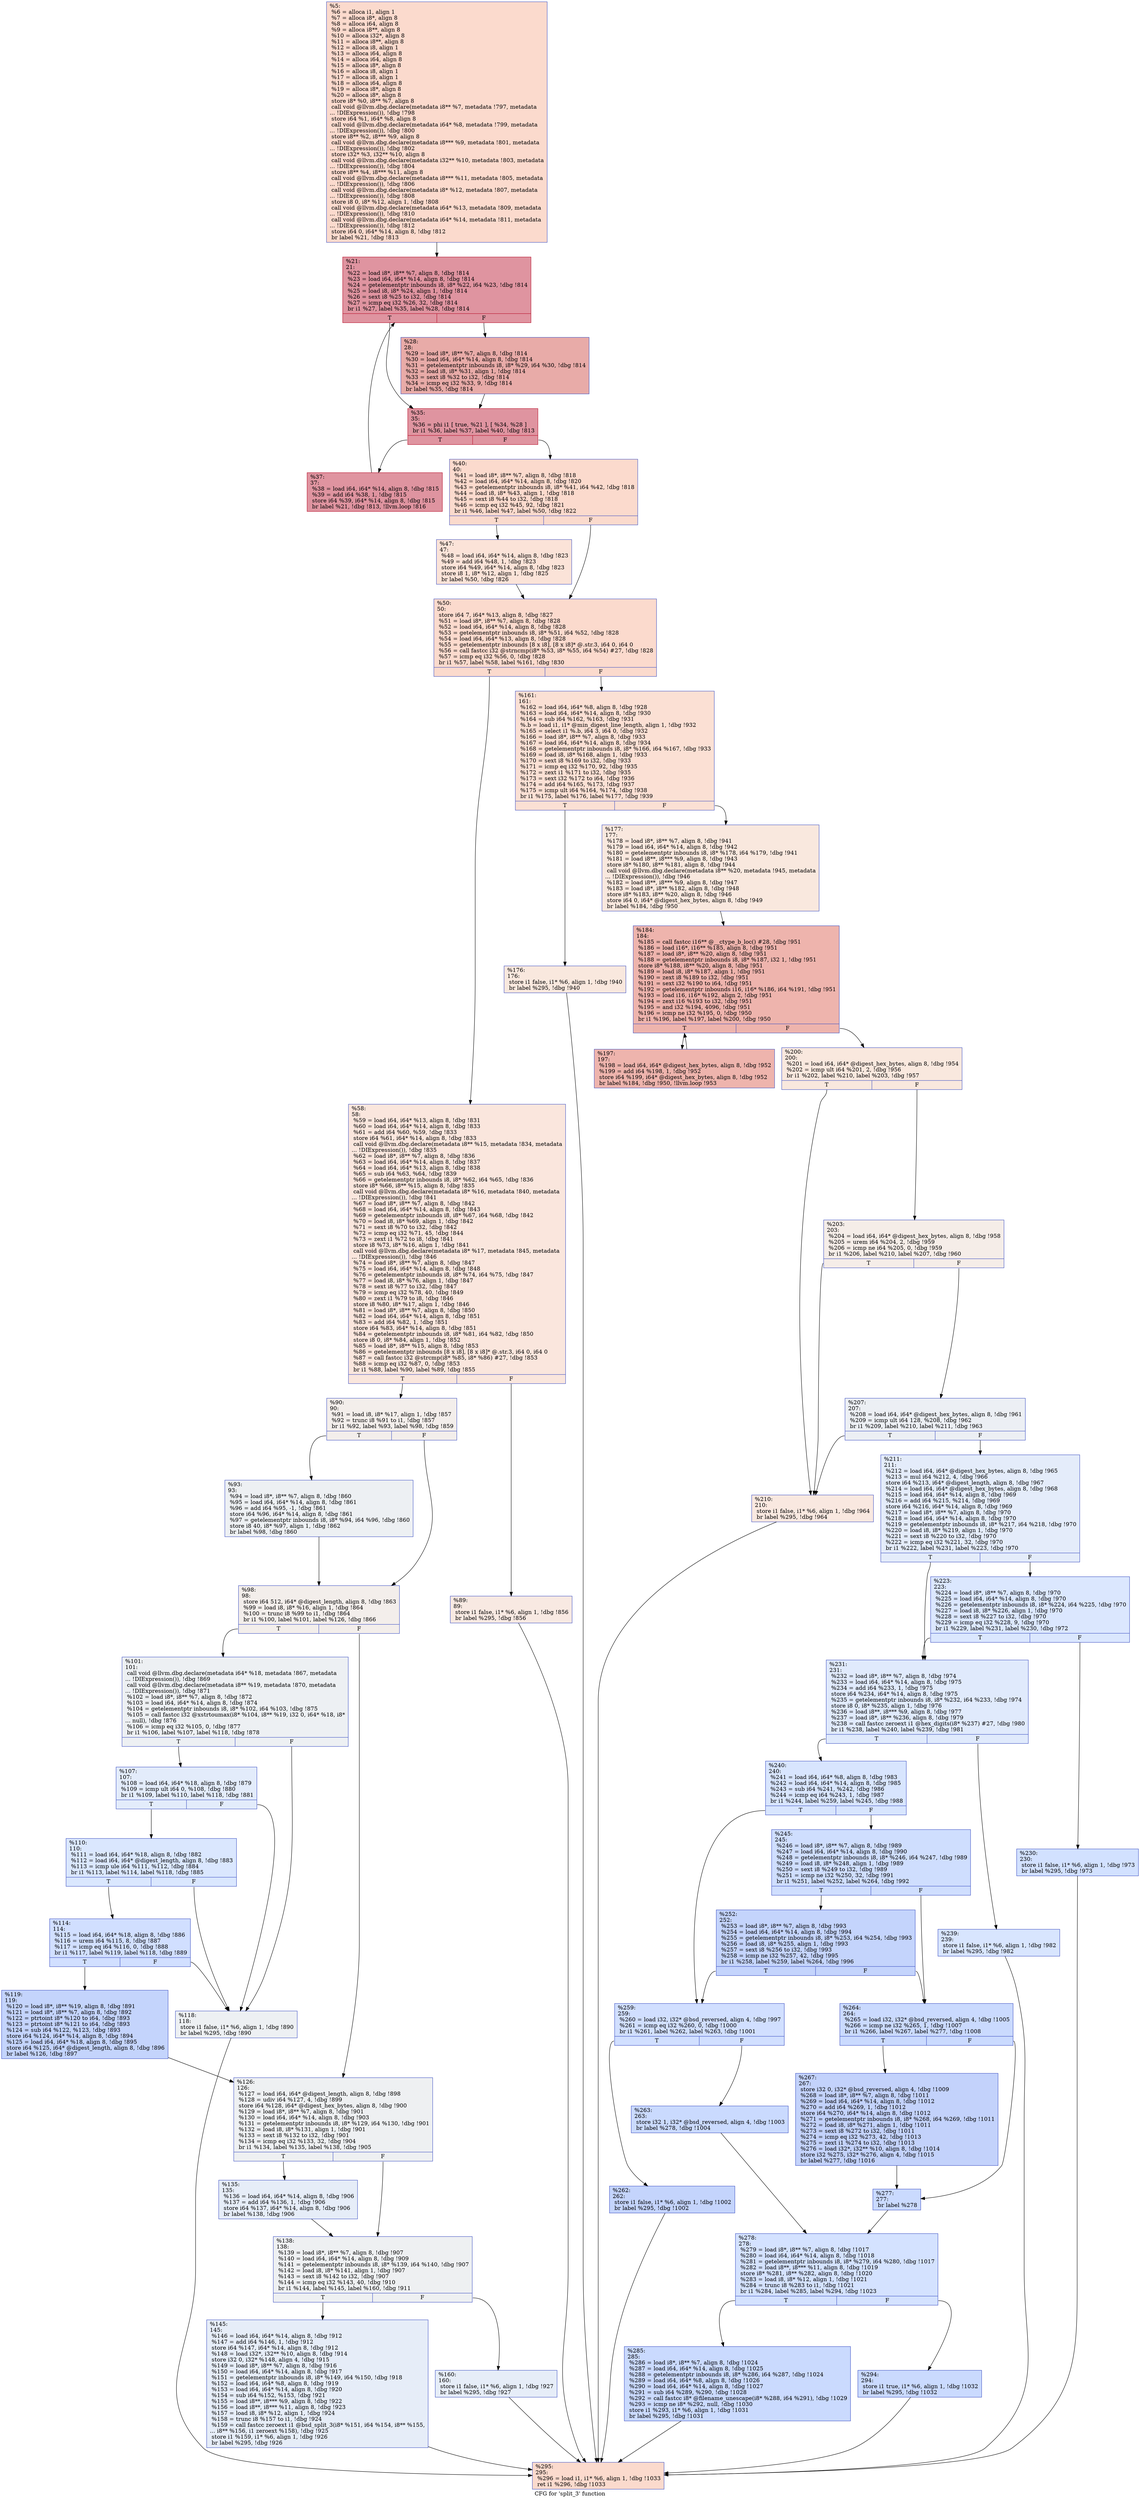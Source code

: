 digraph "CFG for 'split_3' function" {
	label="CFG for 'split_3' function";

	Node0x2064690 [shape=record,color="#3d50c3ff", style=filled, fillcolor="#f7ac8e70",label="{%5:\l  %6 = alloca i1, align 1\l  %7 = alloca i8*, align 8\l  %8 = alloca i64, align 8\l  %9 = alloca i8**, align 8\l  %10 = alloca i32*, align 8\l  %11 = alloca i8**, align 8\l  %12 = alloca i8, align 1\l  %13 = alloca i64, align 8\l  %14 = alloca i64, align 8\l  %15 = alloca i8*, align 8\l  %16 = alloca i8, align 1\l  %17 = alloca i8, align 1\l  %18 = alloca i64, align 8\l  %19 = alloca i8*, align 8\l  %20 = alloca i8*, align 8\l  store i8* %0, i8** %7, align 8\l  call void @llvm.dbg.declare(metadata i8** %7, metadata !797, metadata\l... !DIExpression()), !dbg !798\l  store i64 %1, i64* %8, align 8\l  call void @llvm.dbg.declare(metadata i64* %8, metadata !799, metadata\l... !DIExpression()), !dbg !800\l  store i8** %2, i8*** %9, align 8\l  call void @llvm.dbg.declare(metadata i8*** %9, metadata !801, metadata\l... !DIExpression()), !dbg !802\l  store i32* %3, i32** %10, align 8\l  call void @llvm.dbg.declare(metadata i32** %10, metadata !803, metadata\l... !DIExpression()), !dbg !804\l  store i8** %4, i8*** %11, align 8\l  call void @llvm.dbg.declare(metadata i8*** %11, metadata !805, metadata\l... !DIExpression()), !dbg !806\l  call void @llvm.dbg.declare(metadata i8* %12, metadata !807, metadata\l... !DIExpression()), !dbg !808\l  store i8 0, i8* %12, align 1, !dbg !808\l  call void @llvm.dbg.declare(metadata i64* %13, metadata !809, metadata\l... !DIExpression()), !dbg !810\l  call void @llvm.dbg.declare(metadata i64* %14, metadata !811, metadata\l... !DIExpression()), !dbg !812\l  store i64 0, i64* %14, align 8, !dbg !812\l  br label %21, !dbg !813\l}"];
	Node0x2064690 -> Node0x2328b80;
	Node0x2328b80 [shape=record,color="#b70d28ff", style=filled, fillcolor="#b70d2870",label="{%21:\l21:                                               \l  %22 = load i8*, i8** %7, align 8, !dbg !814\l  %23 = load i64, i64* %14, align 8, !dbg !814\l  %24 = getelementptr inbounds i8, i8* %22, i64 %23, !dbg !814\l  %25 = load i8, i8* %24, align 1, !dbg !814\l  %26 = sext i8 %25 to i32, !dbg !814\l  %27 = icmp eq i32 %26, 32, !dbg !814\l  br i1 %27, label %35, label %28, !dbg !814\l|{<s0>T|<s1>F}}"];
	Node0x2328b80:s0 -> Node0x2328c20;
	Node0x2328b80:s1 -> Node0x2328bd0;
	Node0x2328bd0 [shape=record,color="#3d50c3ff", style=filled, fillcolor="#cc403a70",label="{%28:\l28:                                               \l  %29 = load i8*, i8** %7, align 8, !dbg !814\l  %30 = load i64, i64* %14, align 8, !dbg !814\l  %31 = getelementptr inbounds i8, i8* %29, i64 %30, !dbg !814\l  %32 = load i8, i8* %31, align 1, !dbg !814\l  %33 = sext i8 %32 to i32, !dbg !814\l  %34 = icmp eq i32 %33, 9, !dbg !814\l  br label %35, !dbg !814\l}"];
	Node0x2328bd0 -> Node0x2328c20;
	Node0x2328c20 [shape=record,color="#b70d28ff", style=filled, fillcolor="#b70d2870",label="{%35:\l35:                                               \l  %36 = phi i1 [ true, %21 ], [ %34, %28 ]\l  br i1 %36, label %37, label %40, !dbg !813\l|{<s0>T|<s1>F}}"];
	Node0x2328c20:s0 -> Node0x2328c70;
	Node0x2328c20:s1 -> Node0x2328cc0;
	Node0x2328c70 [shape=record,color="#b70d28ff", style=filled, fillcolor="#b70d2870",label="{%37:\l37:                                               \l  %38 = load i64, i64* %14, align 8, !dbg !815\l  %39 = add i64 %38, 1, !dbg !815\l  store i64 %39, i64* %14, align 8, !dbg !815\l  br label %21, !dbg !813, !llvm.loop !816\l}"];
	Node0x2328c70 -> Node0x2328b80;
	Node0x2328cc0 [shape=record,color="#3d50c3ff", style=filled, fillcolor="#f7ac8e70",label="{%40:\l40:                                               \l  %41 = load i8*, i8** %7, align 8, !dbg !818\l  %42 = load i64, i64* %14, align 8, !dbg !820\l  %43 = getelementptr inbounds i8, i8* %41, i64 %42, !dbg !818\l  %44 = load i8, i8* %43, align 1, !dbg !818\l  %45 = sext i8 %44 to i32, !dbg !818\l  %46 = icmp eq i32 %45, 92, !dbg !821\l  br i1 %46, label %47, label %50, !dbg !822\l|{<s0>T|<s1>F}}"];
	Node0x2328cc0:s0 -> Node0x2328d10;
	Node0x2328cc0:s1 -> Node0x2328d60;
	Node0x2328d10 [shape=record,color="#3d50c3ff", style=filled, fillcolor="#f6bfa670",label="{%47:\l47:                                               \l  %48 = load i64, i64* %14, align 8, !dbg !823\l  %49 = add i64 %48, 1, !dbg !823\l  store i64 %49, i64* %14, align 8, !dbg !823\l  store i8 1, i8* %12, align 1, !dbg !825\l  br label %50, !dbg !826\l}"];
	Node0x2328d10 -> Node0x2328d60;
	Node0x2328d60 [shape=record,color="#3d50c3ff", style=filled, fillcolor="#f7ac8e70",label="{%50:\l50:                                               \l  store i64 7, i64* %13, align 8, !dbg !827\l  %51 = load i8*, i8** %7, align 8, !dbg !828\l  %52 = load i64, i64* %14, align 8, !dbg !828\l  %53 = getelementptr inbounds i8, i8* %51, i64 %52, !dbg !828\l  %54 = load i64, i64* %13, align 8, !dbg !828\l  %55 = getelementptr inbounds [8 x i8], [8 x i8]* @.str.3, i64 0, i64 0\l  %56 = call fastcc i32 @strncmp(i8* %53, i8* %55, i64 %54) #27, !dbg !828\l  %57 = icmp eq i32 %56, 0, !dbg !828\l  br i1 %57, label %58, label %161, !dbg !830\l|{<s0>T|<s1>F}}"];
	Node0x2328d60:s0 -> Node0x2328db0;
	Node0x2328d60:s1 -> Node0x23292b0;
	Node0x2328db0 [shape=record,color="#3d50c3ff", style=filled, fillcolor="#f3c7b170",label="{%58:\l58:                                               \l  %59 = load i64, i64* %13, align 8, !dbg !831\l  %60 = load i64, i64* %14, align 8, !dbg !833\l  %61 = add i64 %60, %59, !dbg !833\l  store i64 %61, i64* %14, align 8, !dbg !833\l  call void @llvm.dbg.declare(metadata i8** %15, metadata !834, metadata\l... !DIExpression()), !dbg !835\l  %62 = load i8*, i8** %7, align 8, !dbg !836\l  %63 = load i64, i64* %14, align 8, !dbg !837\l  %64 = load i64, i64* %13, align 8, !dbg !838\l  %65 = sub i64 %63, %64, !dbg !839\l  %66 = getelementptr inbounds i8, i8* %62, i64 %65, !dbg !836\l  store i8* %66, i8** %15, align 8, !dbg !835\l  call void @llvm.dbg.declare(metadata i8* %16, metadata !840, metadata\l... !DIExpression()), !dbg !841\l  %67 = load i8*, i8** %7, align 8, !dbg !842\l  %68 = load i64, i64* %14, align 8, !dbg !843\l  %69 = getelementptr inbounds i8, i8* %67, i64 %68, !dbg !842\l  %70 = load i8, i8* %69, align 1, !dbg !842\l  %71 = sext i8 %70 to i32, !dbg !842\l  %72 = icmp eq i32 %71, 45, !dbg !844\l  %73 = zext i1 %72 to i8, !dbg !841\l  store i8 %73, i8* %16, align 1, !dbg !841\l  call void @llvm.dbg.declare(metadata i8* %17, metadata !845, metadata\l... !DIExpression()), !dbg !846\l  %74 = load i8*, i8** %7, align 8, !dbg !847\l  %75 = load i64, i64* %14, align 8, !dbg !848\l  %76 = getelementptr inbounds i8, i8* %74, i64 %75, !dbg !847\l  %77 = load i8, i8* %76, align 1, !dbg !847\l  %78 = sext i8 %77 to i32, !dbg !847\l  %79 = icmp eq i32 %78, 40, !dbg !849\l  %80 = zext i1 %79 to i8, !dbg !846\l  store i8 %80, i8* %17, align 1, !dbg !846\l  %81 = load i8*, i8** %7, align 8, !dbg !850\l  %82 = load i64, i64* %14, align 8, !dbg !851\l  %83 = add i64 %82, 1, !dbg !851\l  store i64 %83, i64* %14, align 8, !dbg !851\l  %84 = getelementptr inbounds i8, i8* %81, i64 %82, !dbg !850\l  store i8 0, i8* %84, align 1, !dbg !852\l  %85 = load i8*, i8** %15, align 8, !dbg !853\l  %86 = getelementptr inbounds [8 x i8], [8 x i8]* @.str.3, i64 0, i64 0\l  %87 = call fastcc i32 @strcmp(i8* %85, i8* %86) #27, !dbg !853\l  %88 = icmp eq i32 %87, 0, !dbg !853\l  br i1 %88, label %90, label %89, !dbg !855\l|{<s0>T|<s1>F}}"];
	Node0x2328db0:s0 -> Node0x2328e50;
	Node0x2328db0:s1 -> Node0x2328e00;
	Node0x2328e00 [shape=record,color="#3d50c3ff", style=filled, fillcolor="#efcebd70",label="{%89:\l89:                                               \l  store i1 false, i1* %6, align 1, !dbg !856\l  br label %295, !dbg !856\l}"];
	Node0x2328e00 -> Node0x2329ad0;
	Node0x2328e50 [shape=record,color="#3d50c3ff", style=filled, fillcolor="#e5d8d170",label="{%90:\l90:                                               \l  %91 = load i8, i8* %17, align 1, !dbg !857\l  %92 = trunc i8 %91 to i1, !dbg !857\l  br i1 %92, label %93, label %98, !dbg !859\l|{<s0>T|<s1>F}}"];
	Node0x2328e50:s0 -> Node0x2328ea0;
	Node0x2328e50:s1 -> Node0x2328ef0;
	Node0x2328ea0 [shape=record,color="#3d50c3ff", style=filled, fillcolor="#d6dce470",label="{%93:\l93:                                               \l  %94 = load i8*, i8** %7, align 8, !dbg !860\l  %95 = load i64, i64* %14, align 8, !dbg !861\l  %96 = add i64 %95, -1, !dbg !861\l  store i64 %96, i64* %14, align 8, !dbg !861\l  %97 = getelementptr inbounds i8, i8* %94, i64 %96, !dbg !860\l  store i8 40, i8* %97, align 1, !dbg !862\l  br label %98, !dbg !860\l}"];
	Node0x2328ea0 -> Node0x2328ef0;
	Node0x2328ef0 [shape=record,color="#3d50c3ff", style=filled, fillcolor="#e5d8d170",label="{%98:\l98:                                               \l  store i64 512, i64* @digest_length, align 8, !dbg !863\l  %99 = load i8, i8* %16, align 1, !dbg !864\l  %100 = trunc i8 %99 to i1, !dbg !864\l  br i1 %100, label %101, label %126, !dbg !866\l|{<s0>T|<s1>F}}"];
	Node0x2328ef0:s0 -> Node0x2328f40;
	Node0x2328ef0:s1 -> Node0x2329120;
	Node0x2328f40 [shape=record,color="#3d50c3ff", style=filled, fillcolor="#d6dce470",label="{%101:\l101:                                              \l  call void @llvm.dbg.declare(metadata i64* %18, metadata !867, metadata\l... !DIExpression()), !dbg !869\l  call void @llvm.dbg.declare(metadata i8** %19, metadata !870, metadata\l... !DIExpression()), !dbg !871\l  %102 = load i8*, i8** %7, align 8, !dbg !872\l  %103 = load i64, i64* %14, align 8, !dbg !874\l  %104 = getelementptr inbounds i8, i8* %102, i64 %103, !dbg !875\l  %105 = call fastcc i32 @xstrtoumax(i8* %104, i8** %19, i32 0, i64* %18, i8*\l... null), !dbg !876\l  %106 = icmp eq i32 %105, 0, !dbg !877\l  br i1 %106, label %107, label %118, !dbg !878\l|{<s0>T|<s1>F}}"];
	Node0x2328f40:s0 -> Node0x2328f90;
	Node0x2328f40:s1 -> Node0x2329080;
	Node0x2328f90 [shape=record,color="#3d50c3ff", style=filled, fillcolor="#bfd3f670",label="{%107:\l107:                                              \l  %108 = load i64, i64* %18, align 8, !dbg !879\l  %109 = icmp ult i64 0, %108, !dbg !880\l  br i1 %109, label %110, label %118, !dbg !881\l|{<s0>T|<s1>F}}"];
	Node0x2328f90:s0 -> Node0x2328fe0;
	Node0x2328f90:s1 -> Node0x2329080;
	Node0x2328fe0 [shape=record,color="#3d50c3ff", style=filled, fillcolor="#abc8fd70",label="{%110:\l110:                                              \l  %111 = load i64, i64* %18, align 8, !dbg !882\l  %112 = load i64, i64* @digest_length, align 8, !dbg !883\l  %113 = icmp ule i64 %111, %112, !dbg !884\l  br i1 %113, label %114, label %118, !dbg !885\l|{<s0>T|<s1>F}}"];
	Node0x2328fe0:s0 -> Node0x2329030;
	Node0x2328fe0:s1 -> Node0x2329080;
	Node0x2329030 [shape=record,color="#3d50c3ff", style=filled, fillcolor="#96b7ff70",label="{%114:\l114:                                              \l  %115 = load i64, i64* %18, align 8, !dbg !886\l  %116 = urem i64 %115, 8, !dbg !887\l  %117 = icmp eq i64 %116, 0, !dbg !888\l  br i1 %117, label %119, label %118, !dbg !889\l|{<s0>T|<s1>F}}"];
	Node0x2329030:s0 -> Node0x23290d0;
	Node0x2329030:s1 -> Node0x2329080;
	Node0x2329080 [shape=record,color="#3d50c3ff", style=filled, fillcolor="#d6dce470",label="{%118:\l118:                                              \l  store i1 false, i1* %6, align 1, !dbg !890\l  br label %295, !dbg !890\l}"];
	Node0x2329080 -> Node0x2329ad0;
	Node0x23290d0 [shape=record,color="#3d50c3ff", style=filled, fillcolor="#7a9df870",label="{%119:\l119:                                              \l  %120 = load i8*, i8** %19, align 8, !dbg !891\l  %121 = load i8*, i8** %7, align 8, !dbg !892\l  %122 = ptrtoint i8* %120 to i64, !dbg !893\l  %123 = ptrtoint i8* %121 to i64, !dbg !893\l  %124 = sub i64 %122, %123, !dbg !893\l  store i64 %124, i64* %14, align 8, !dbg !894\l  %125 = load i64, i64* %18, align 8, !dbg !895\l  store i64 %125, i64* @digest_length, align 8, !dbg !896\l  br label %126, !dbg !897\l}"];
	Node0x23290d0 -> Node0x2329120;
	Node0x2329120 [shape=record,color="#3d50c3ff", style=filled, fillcolor="#d9dce170",label="{%126:\l126:                                              \l  %127 = load i64, i64* @digest_length, align 8, !dbg !898\l  %128 = udiv i64 %127, 4, !dbg !899\l  store i64 %128, i64* @digest_hex_bytes, align 8, !dbg !900\l  %129 = load i8*, i8** %7, align 8, !dbg !901\l  %130 = load i64, i64* %14, align 8, !dbg !903\l  %131 = getelementptr inbounds i8, i8* %129, i64 %130, !dbg !901\l  %132 = load i8, i8* %131, align 1, !dbg !901\l  %133 = sext i8 %132 to i32, !dbg !901\l  %134 = icmp eq i32 %133, 32, !dbg !904\l  br i1 %134, label %135, label %138, !dbg !905\l|{<s0>T|<s1>F}}"];
	Node0x2329120:s0 -> Node0x2329170;
	Node0x2329120:s1 -> Node0x23291c0;
	Node0x2329170 [shape=record,color="#3d50c3ff", style=filled, fillcolor="#c7d7f070",label="{%135:\l135:                                              \l  %136 = load i64, i64* %14, align 8, !dbg !906\l  %137 = add i64 %136, 1, !dbg !906\l  store i64 %137, i64* %14, align 8, !dbg !906\l  br label %138, !dbg !906\l}"];
	Node0x2329170 -> Node0x23291c0;
	Node0x23291c0 [shape=record,color="#3d50c3ff", style=filled, fillcolor="#d9dce170",label="{%138:\l138:                                              \l  %139 = load i8*, i8** %7, align 8, !dbg !907\l  %140 = load i64, i64* %14, align 8, !dbg !909\l  %141 = getelementptr inbounds i8, i8* %139, i64 %140, !dbg !907\l  %142 = load i8, i8* %141, align 1, !dbg !907\l  %143 = sext i8 %142 to i32, !dbg !907\l  %144 = icmp eq i32 %143, 40, !dbg !910\l  br i1 %144, label %145, label %160, !dbg !911\l|{<s0>T|<s1>F}}"];
	Node0x23291c0:s0 -> Node0x2329210;
	Node0x23291c0:s1 -> Node0x2329260;
	Node0x2329210 [shape=record,color="#3d50c3ff", style=filled, fillcolor="#c7d7f070",label="{%145:\l145:                                              \l  %146 = load i64, i64* %14, align 8, !dbg !912\l  %147 = add i64 %146, 1, !dbg !912\l  store i64 %147, i64* %14, align 8, !dbg !912\l  %148 = load i32*, i32** %10, align 8, !dbg !914\l  store i32 0, i32* %148, align 4, !dbg !915\l  %149 = load i8*, i8** %7, align 8, !dbg !916\l  %150 = load i64, i64* %14, align 8, !dbg !917\l  %151 = getelementptr inbounds i8, i8* %149, i64 %150, !dbg !918\l  %152 = load i64, i64* %8, align 8, !dbg !919\l  %153 = load i64, i64* %14, align 8, !dbg !920\l  %154 = sub i64 %152, %153, !dbg !921\l  %155 = load i8**, i8*** %9, align 8, !dbg !922\l  %156 = load i8**, i8*** %11, align 8, !dbg !923\l  %157 = load i8, i8* %12, align 1, !dbg !924\l  %158 = trunc i8 %157 to i1, !dbg !924\l  %159 = call fastcc zeroext i1 @bsd_split_3(i8* %151, i64 %154, i8** %155,\l... i8** %156, i1 zeroext %158), !dbg !925\l  store i1 %159, i1* %6, align 1, !dbg !926\l  br label %295, !dbg !926\l}"];
	Node0x2329210 -> Node0x2329ad0;
	Node0x2329260 [shape=record,color="#3d50c3ff", style=filled, fillcolor="#c7d7f070",label="{%160:\l160:                                              \l  store i1 false, i1* %6, align 1, !dbg !927\l  br label %295, !dbg !927\l}"];
	Node0x2329260 -> Node0x2329ad0;
	Node0x23292b0 [shape=record,color="#3d50c3ff", style=filled, fillcolor="#f7b99e70",label="{%161:\l161:                                              \l  %162 = load i64, i64* %8, align 8, !dbg !928\l  %163 = load i64, i64* %14, align 8, !dbg !930\l  %164 = sub i64 %162, %163, !dbg !931\l  %.b = load i1, i1* @min_digest_line_length, align 1, !dbg !932\l  %165 = select i1 %.b, i64 3, i64 0, !dbg !932\l  %166 = load i8*, i8** %7, align 8, !dbg !933\l  %167 = load i64, i64* %14, align 8, !dbg !934\l  %168 = getelementptr inbounds i8, i8* %166, i64 %167, !dbg !933\l  %169 = load i8, i8* %168, align 1, !dbg !933\l  %170 = sext i8 %169 to i32, !dbg !933\l  %171 = icmp eq i32 %170, 92, !dbg !935\l  %172 = zext i1 %171 to i32, !dbg !935\l  %173 = sext i32 %172 to i64, !dbg !936\l  %174 = add i64 %165, %173, !dbg !937\l  %175 = icmp ult i64 %164, %174, !dbg !938\l  br i1 %175, label %176, label %177, !dbg !939\l|{<s0>T|<s1>F}}"];
	Node0x23292b0:s0 -> Node0x2329300;
	Node0x23292b0:s1 -> Node0x2329350;
	Node0x2329300 [shape=record,color="#3d50c3ff", style=filled, fillcolor="#f2cab570",label="{%176:\l176:                                              \l  store i1 false, i1* %6, align 1, !dbg !940\l  br label %295, !dbg !940\l}"];
	Node0x2329300 -> Node0x2329ad0;
	Node0x2329350 [shape=record,color="#3d50c3ff", style=filled, fillcolor="#f2cab570",label="{%177:\l177:                                              \l  %178 = load i8*, i8** %7, align 8, !dbg !941\l  %179 = load i64, i64* %14, align 8, !dbg !942\l  %180 = getelementptr inbounds i8, i8* %178, i64 %179, !dbg !941\l  %181 = load i8**, i8*** %9, align 8, !dbg !943\l  store i8* %180, i8** %181, align 8, !dbg !944\l  call void @llvm.dbg.declare(metadata i8** %20, metadata !945, metadata\l... !DIExpression()), !dbg !946\l  %182 = load i8**, i8*** %9, align 8, !dbg !947\l  %183 = load i8*, i8** %182, align 8, !dbg !948\l  store i8* %183, i8** %20, align 8, !dbg !946\l  store i64 0, i64* @digest_hex_bytes, align 8, !dbg !949\l  br label %184, !dbg !950\l}"];
	Node0x2329350 -> Node0x23293a0;
	Node0x23293a0 [shape=record,color="#3d50c3ff", style=filled, fillcolor="#d8564670",label="{%184:\l184:                                              \l  %185 = call fastcc i16** @__ctype_b_loc() #28, !dbg !951\l  %186 = load i16*, i16** %185, align 8, !dbg !951\l  %187 = load i8*, i8** %20, align 8, !dbg !951\l  %188 = getelementptr inbounds i8, i8* %187, i32 1, !dbg !951\l  store i8* %188, i8** %20, align 8, !dbg !951\l  %189 = load i8, i8* %187, align 1, !dbg !951\l  %190 = zext i8 %189 to i32, !dbg !951\l  %191 = sext i32 %190 to i64, !dbg !951\l  %192 = getelementptr inbounds i16, i16* %186, i64 %191, !dbg !951\l  %193 = load i16, i16* %192, align 2, !dbg !951\l  %194 = zext i16 %193 to i32, !dbg !951\l  %195 = and i32 %194, 4096, !dbg !951\l  %196 = icmp ne i32 %195, 0, !dbg !950\l  br i1 %196, label %197, label %200, !dbg !950\l|{<s0>T|<s1>F}}"];
	Node0x23293a0:s0 -> Node0x23293f0;
	Node0x23293a0:s1 -> Node0x2329440;
	Node0x23293f0 [shape=record,color="#3d50c3ff", style=filled, fillcolor="#d8564670",label="{%197:\l197:                                              \l  %198 = load i64, i64* @digest_hex_bytes, align 8, !dbg !952\l  %199 = add i64 %198, 1, !dbg !952\l  store i64 %199, i64* @digest_hex_bytes, align 8, !dbg !952\l  br label %184, !dbg !950, !llvm.loop !953\l}"];
	Node0x23293f0 -> Node0x23293a0;
	Node0x2329440 [shape=record,color="#3d50c3ff", style=filled, fillcolor="#f2cab570",label="{%200:\l200:                                              \l  %201 = load i64, i64* @digest_hex_bytes, align 8, !dbg !954\l  %202 = icmp ult i64 %201, 2, !dbg !956\l  br i1 %202, label %210, label %203, !dbg !957\l|{<s0>T|<s1>F}}"];
	Node0x2329440:s0 -> Node0x2329530;
	Node0x2329440:s1 -> Node0x2329490;
	Node0x2329490 [shape=record,color="#3d50c3ff", style=filled, fillcolor="#e8d6cc70",label="{%203:\l203:                                              \l  %204 = load i64, i64* @digest_hex_bytes, align 8, !dbg !958\l  %205 = urem i64 %204, 2, !dbg !959\l  %206 = icmp ne i64 %205, 0, !dbg !959\l  br i1 %206, label %210, label %207, !dbg !960\l|{<s0>T|<s1>F}}"];
	Node0x2329490:s0 -> Node0x2329530;
	Node0x2329490:s1 -> Node0x23294e0;
	Node0x23294e0 [shape=record,color="#3d50c3ff", style=filled, fillcolor="#d4dbe670",label="{%207:\l207:                                              \l  %208 = load i64, i64* @digest_hex_bytes, align 8, !dbg !961\l  %209 = icmp ult i64 128, %208, !dbg !962\l  br i1 %209, label %210, label %211, !dbg !963\l|{<s0>T|<s1>F}}"];
	Node0x23294e0:s0 -> Node0x2329530;
	Node0x23294e0:s1 -> Node0x2329580;
	Node0x2329530 [shape=record,color="#3d50c3ff", style=filled, fillcolor="#f1ccb870",label="{%210:\l210:                                              \l  store i1 false, i1* %6, align 1, !dbg !964\l  br label %295, !dbg !964\l}"];
	Node0x2329530 -> Node0x2329ad0;
	Node0x2329580 [shape=record,color="#3d50c3ff", style=filled, fillcolor="#c1d4f470",label="{%211:\l211:                                              \l  %212 = load i64, i64* @digest_hex_bytes, align 8, !dbg !965\l  %213 = mul i64 %212, 4, !dbg !966\l  store i64 %213, i64* @digest_length, align 8, !dbg !967\l  %214 = load i64, i64* @digest_hex_bytes, align 8, !dbg !968\l  %215 = load i64, i64* %14, align 8, !dbg !969\l  %216 = add i64 %215, %214, !dbg !969\l  store i64 %216, i64* %14, align 8, !dbg !969\l  %217 = load i8*, i8** %7, align 8, !dbg !970\l  %218 = load i64, i64* %14, align 8, !dbg !970\l  %219 = getelementptr inbounds i8, i8* %217, i64 %218, !dbg !970\l  %220 = load i8, i8* %219, align 1, !dbg !970\l  %221 = sext i8 %220 to i32, !dbg !970\l  %222 = icmp eq i32 %221, 32, !dbg !970\l  br i1 %222, label %231, label %223, !dbg !970\l|{<s0>T|<s1>F}}"];
	Node0x2329580:s0 -> Node0x2329670;
	Node0x2329580:s1 -> Node0x23295d0;
	Node0x23295d0 [shape=record,color="#3d50c3ff", style=filled, fillcolor="#aec9fc70",label="{%223:\l223:                                              \l  %224 = load i8*, i8** %7, align 8, !dbg !970\l  %225 = load i64, i64* %14, align 8, !dbg !970\l  %226 = getelementptr inbounds i8, i8* %224, i64 %225, !dbg !970\l  %227 = load i8, i8* %226, align 1, !dbg !970\l  %228 = sext i8 %227 to i32, !dbg !970\l  %229 = icmp eq i32 %228, 9, !dbg !970\l  br i1 %229, label %231, label %230, !dbg !972\l|{<s0>T|<s1>F}}"];
	Node0x23295d0:s0 -> Node0x2329670;
	Node0x23295d0:s1 -> Node0x2329620;
	Node0x2329620 [shape=record,color="#3d50c3ff", style=filled, fillcolor="#9abbff70",label="{%230:\l230:                                              \l  store i1 false, i1* %6, align 1, !dbg !973\l  br label %295, !dbg !973\l}"];
	Node0x2329620 -> Node0x2329ad0;
	Node0x2329670 [shape=record,color="#3d50c3ff", style=filled, fillcolor="#b9d0f970",label="{%231:\l231:                                              \l  %232 = load i8*, i8** %7, align 8, !dbg !974\l  %233 = load i64, i64* %14, align 8, !dbg !975\l  %234 = add i64 %233, 1, !dbg !975\l  store i64 %234, i64* %14, align 8, !dbg !975\l  %235 = getelementptr inbounds i8, i8* %232, i64 %233, !dbg !974\l  store i8 0, i8* %235, align 1, !dbg !976\l  %236 = load i8**, i8*** %9, align 8, !dbg !977\l  %237 = load i8*, i8** %236, align 8, !dbg !979\l  %238 = call fastcc zeroext i1 @hex_digits(i8* %237) #27, !dbg !980\l  br i1 %238, label %240, label %239, !dbg !981\l|{<s0>T|<s1>F}}"];
	Node0x2329670:s0 -> Node0x2329710;
	Node0x2329670:s1 -> Node0x23296c0;
	Node0x23296c0 [shape=record,color="#3d50c3ff", style=filled, fillcolor="#a7c5fe70",label="{%239:\l239:                                              \l  store i1 false, i1* %6, align 1, !dbg !982\l  br label %295, !dbg !982\l}"];
	Node0x23296c0 -> Node0x2329ad0;
	Node0x2329710 [shape=record,color="#3d50c3ff", style=filled, fillcolor="#a7c5fe70",label="{%240:\l240:                                              \l  %241 = load i64, i64* %8, align 8, !dbg !983\l  %242 = load i64, i64* %14, align 8, !dbg !985\l  %243 = sub i64 %241, %242, !dbg !986\l  %244 = icmp eq i64 %243, 1, !dbg !987\l  br i1 %244, label %259, label %245, !dbg !988\l|{<s0>T|<s1>F}}"];
	Node0x2329710:s0 -> Node0x2329800;
	Node0x2329710:s1 -> Node0x2329760;
	Node0x2329760 [shape=record,color="#3d50c3ff", style=filled, fillcolor="#93b5fe70",label="{%245:\l245:                                              \l  %246 = load i8*, i8** %7, align 8, !dbg !989\l  %247 = load i64, i64* %14, align 8, !dbg !990\l  %248 = getelementptr inbounds i8, i8* %246, i64 %247, !dbg !989\l  %249 = load i8, i8* %248, align 1, !dbg !989\l  %250 = sext i8 %249 to i32, !dbg !989\l  %251 = icmp ne i32 %250, 32, !dbg !991\l  br i1 %251, label %252, label %264, !dbg !992\l|{<s0>T|<s1>F}}"];
	Node0x2329760:s0 -> Node0x23297b0;
	Node0x2329760:s1 -> Node0x23298f0;
	Node0x23297b0 [shape=record,color="#3d50c3ff", style=filled, fillcolor="#7a9df870",label="{%252:\l252:                                              \l  %253 = load i8*, i8** %7, align 8, !dbg !993\l  %254 = load i64, i64* %14, align 8, !dbg !994\l  %255 = getelementptr inbounds i8, i8* %253, i64 %254, !dbg !993\l  %256 = load i8, i8* %255, align 1, !dbg !993\l  %257 = sext i8 %256 to i32, !dbg !993\l  %258 = icmp ne i32 %257, 42, !dbg !995\l  br i1 %258, label %259, label %264, !dbg !996\l|{<s0>T|<s1>F}}"];
	Node0x23297b0:s0 -> Node0x2329800;
	Node0x23297b0:s1 -> Node0x23298f0;
	Node0x2329800 [shape=record,color="#3d50c3ff", style=filled, fillcolor="#96b7ff70",label="{%259:\l259:                                              \l  %260 = load i32, i32* @bsd_reversed, align 4, !dbg !997\l  %261 = icmp eq i32 %260, 0, !dbg !1000\l  br i1 %261, label %262, label %263, !dbg !1001\l|{<s0>T|<s1>F}}"];
	Node0x2329800:s0 -> Node0x2329850;
	Node0x2329800:s1 -> Node0x23298a0;
	Node0x2329850 [shape=record,color="#3d50c3ff", style=filled, fillcolor="#7a9df870",label="{%262:\l262:                                              \l  store i1 false, i1* %6, align 1, !dbg !1002\l  br label %295, !dbg !1002\l}"];
	Node0x2329850 -> Node0x2329ad0;
	Node0x23298a0 [shape=record,color="#3d50c3ff", style=filled, fillcolor="#88abfd70",label="{%263:\l263:                                              \l  store i32 1, i32* @bsd_reversed, align 4, !dbg !1003\l  br label %278, !dbg !1004\l}"];
	Node0x23298a0 -> Node0x23299e0;
	Node0x23298f0 [shape=record,color="#3d50c3ff", style=filled, fillcolor="#88abfd70",label="{%264:\l264:                                              \l  %265 = load i32, i32* @bsd_reversed, align 4, !dbg !1005\l  %266 = icmp ne i32 %265, 1, !dbg !1007\l  br i1 %266, label %267, label %277, !dbg !1008\l|{<s0>T|<s1>F}}"];
	Node0x23298f0:s0 -> Node0x2329940;
	Node0x23298f0:s1 -> Node0x2329990;
	Node0x2329940 [shape=record,color="#3d50c3ff", style=filled, fillcolor="#779af770",label="{%267:\l267:                                              \l  store i32 0, i32* @bsd_reversed, align 4, !dbg !1009\l  %268 = load i8*, i8** %7, align 8, !dbg !1011\l  %269 = load i64, i64* %14, align 8, !dbg !1012\l  %270 = add i64 %269, 1, !dbg !1012\l  store i64 %270, i64* %14, align 8, !dbg !1012\l  %271 = getelementptr inbounds i8, i8* %268, i64 %269, !dbg !1011\l  %272 = load i8, i8* %271, align 1, !dbg !1011\l  %273 = sext i8 %272 to i32, !dbg !1011\l  %274 = icmp eq i32 %273, 42, !dbg !1013\l  %275 = zext i1 %274 to i32, !dbg !1013\l  %276 = load i32*, i32** %10, align 8, !dbg !1014\l  store i32 %275, i32* %276, align 4, !dbg !1015\l  br label %277, !dbg !1016\l}"];
	Node0x2329940 -> Node0x2329990;
	Node0x2329990 [shape=record,color="#3d50c3ff", style=filled, fillcolor="#88abfd70",label="{%277:\l277:                                              \l  br label %278\l}"];
	Node0x2329990 -> Node0x23299e0;
	Node0x23299e0 [shape=record,color="#3d50c3ff", style=filled, fillcolor="#9ebeff70",label="{%278:\l278:                                              \l  %279 = load i8*, i8** %7, align 8, !dbg !1017\l  %280 = load i64, i64* %14, align 8, !dbg !1018\l  %281 = getelementptr inbounds i8, i8* %279, i64 %280, !dbg !1017\l  %282 = load i8**, i8*** %11, align 8, !dbg !1019\l  store i8* %281, i8** %282, align 8, !dbg !1020\l  %283 = load i8, i8* %12, align 1, !dbg !1021\l  %284 = trunc i8 %283 to i1, !dbg !1021\l  br i1 %284, label %285, label %294, !dbg !1023\l|{<s0>T|<s1>F}}"];
	Node0x23299e0:s0 -> Node0x2329a30;
	Node0x23299e0:s1 -> Node0x2329a80;
	Node0x2329a30 [shape=record,color="#3d50c3ff", style=filled, fillcolor="#88abfd70",label="{%285:\l285:                                              \l  %286 = load i8*, i8** %7, align 8, !dbg !1024\l  %287 = load i64, i64* %14, align 8, !dbg !1025\l  %288 = getelementptr inbounds i8, i8* %286, i64 %287, !dbg !1024\l  %289 = load i64, i64* %8, align 8, !dbg !1026\l  %290 = load i64, i64* %14, align 8, !dbg !1027\l  %291 = sub i64 %289, %290, !dbg !1028\l  %292 = call fastcc i8* @filename_unescape(i8* %288, i64 %291), !dbg !1029\l  %293 = icmp ne i8* %292, null, !dbg !1030\l  store i1 %293, i1* %6, align 1, !dbg !1031\l  br label %295, !dbg !1031\l}"];
	Node0x2329a30 -> Node0x2329ad0;
	Node0x2329a80 [shape=record,color="#3d50c3ff", style=filled, fillcolor="#88abfd70",label="{%294:\l294:                                              \l  store i1 true, i1* %6, align 1, !dbg !1032\l  br label %295, !dbg !1032\l}"];
	Node0x2329a80 -> Node0x2329ad0;
	Node0x2329ad0 [shape=record,color="#3d50c3ff", style=filled, fillcolor="#f7ac8e70",label="{%295:\l295:                                              \l  %296 = load i1, i1* %6, align 1, !dbg !1033\l  ret i1 %296, !dbg !1033\l}"];
}
